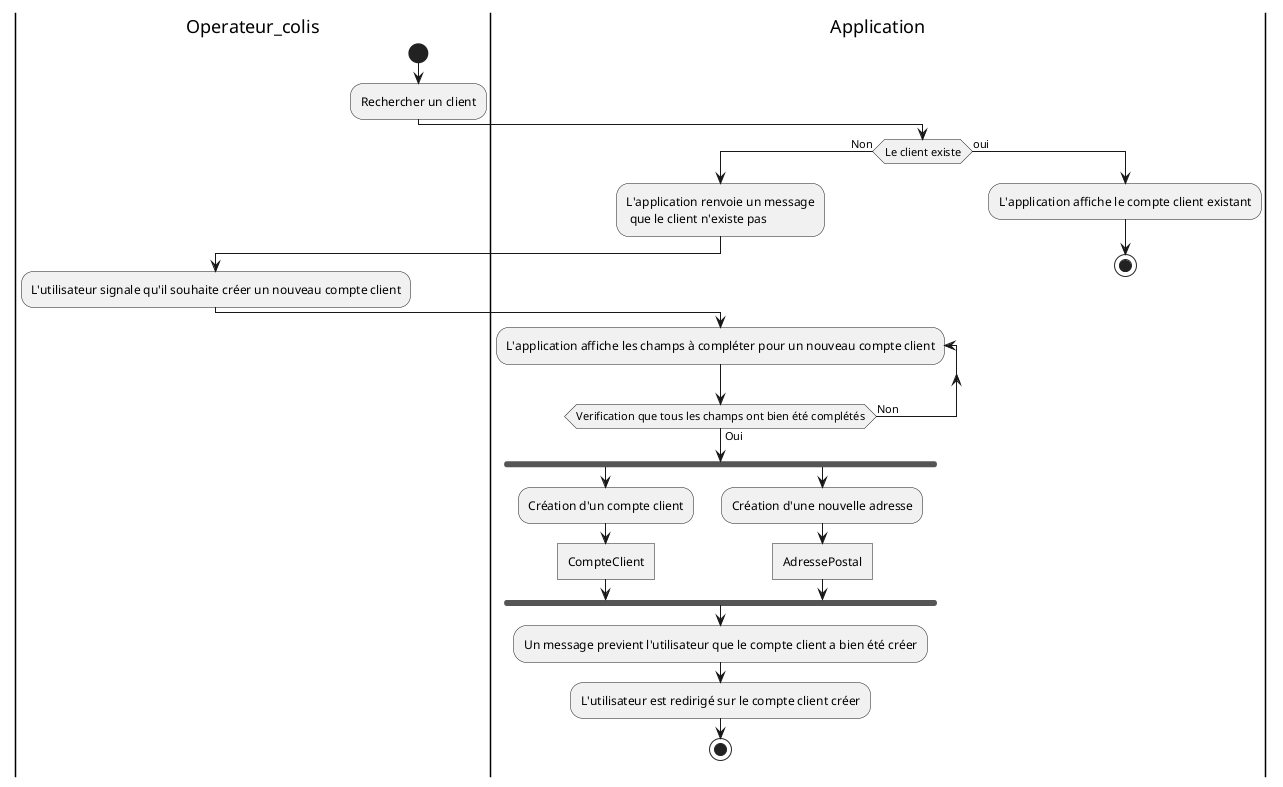 @startuml création compte client da
|Operateur_colis|
start


:Rechercher un client;
|Application|
if (Le client existe) then (Non)
    :L'application renvoie un message\n que le client n'existe pas;
    |Operateur_colis|
    :L'utilisateur signale qu'il souhaite créer un nouveau compte client;
    |Application|
    repeat :L'application affiche les champs à compléter pour un nouveau compte client;
    repeat while (Verification que tous les champs ont bien été complétés) is (Non) not (Oui)

    fork
        :Création d'un compte client;
        :CompteClient]

    fork again
        :Création d'une nouvelle adresse;
        :AdressePostal]
    end fork
    :Un message previent l'utilisateur que le compte client a bien été créer;
    :L'utilisateur est redirigé sur le compte client créer;

    stop

else (oui)
    :L'application affiche le compte client existant;
    stop


@enduml